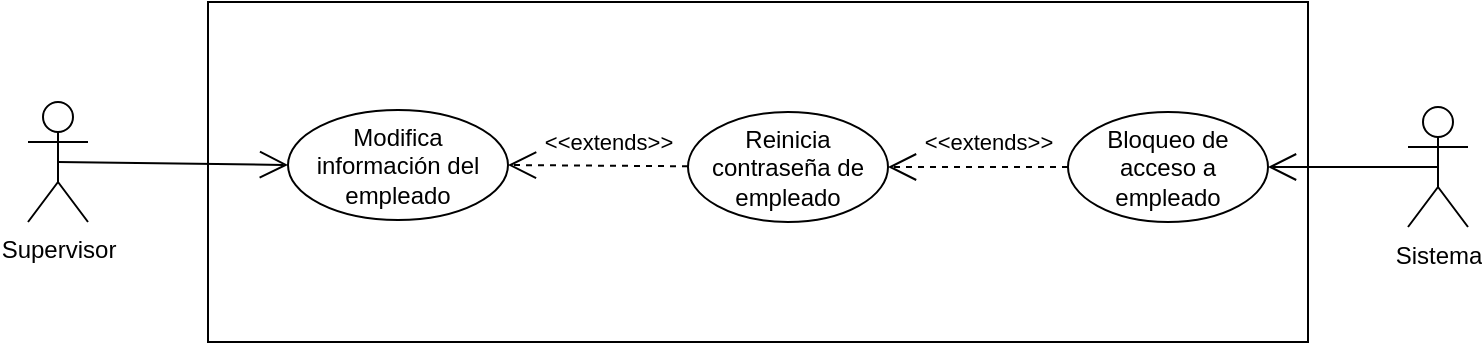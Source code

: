 <mxfile version="25.0.3">
  <diagram name="Página-1" id="LGRP8BfWBM2uZs7Yqd3Y">
    <mxGraphModel dx="875" dy="435" grid="1" gridSize="10" guides="1" tooltips="1" connect="1" arrows="1" fold="1" page="1" pageScale="1" pageWidth="827" pageHeight="1169" math="0" shadow="0">
      <root>
        <mxCell id="0" />
        <mxCell id="1" parent="0" />
        <mxCell id="5ZGSNatJ9MMfOzqPutfi-1" value="Supervisor" style="shape=umlActor;verticalLabelPosition=bottom;verticalAlign=top;html=1;" parent="1" vertex="1">
          <mxGeometry x="50" y="150" width="30" height="60" as="geometry" />
        </mxCell>
        <mxCell id="5ZGSNatJ9MMfOzqPutfi-3" value="" style="html=1;whiteSpace=wrap;" parent="1" vertex="1">
          <mxGeometry x="140" y="100" width="550" height="170" as="geometry" />
        </mxCell>
        <mxCell id="5ZGSNatJ9MMfOzqPutfi-4" value="Modifica información del empleado" style="ellipse;whiteSpace=wrap;html=1;" parent="1" vertex="1">
          <mxGeometry x="180" y="154" width="110" height="55" as="geometry" />
        </mxCell>
        <mxCell id="5ZGSNatJ9MMfOzqPutfi-5" value="" style="endArrow=open;endFill=1;endSize=12;html=1;rounded=0;exitX=0.5;exitY=0.5;exitDx=0;exitDy=0;exitPerimeter=0;entryX=0;entryY=0.5;entryDx=0;entryDy=0;" parent="1" source="5ZGSNatJ9MMfOzqPutfi-1" target="5ZGSNatJ9MMfOzqPutfi-4" edge="1">
          <mxGeometry width="160" relative="1" as="geometry">
            <mxPoint x="270" y="280" as="sourcePoint" />
            <mxPoint x="430" y="280" as="targetPoint" />
          </mxGeometry>
        </mxCell>
        <mxCell id="5ZGSNatJ9MMfOzqPutfi-6" value="Reinicia contraseña de empleado" style="ellipse;whiteSpace=wrap;html=1;" parent="1" vertex="1">
          <mxGeometry x="380" y="155" width="100" height="55" as="geometry" />
        </mxCell>
        <mxCell id="5ZGSNatJ9MMfOzqPutfi-7" value="&amp;lt;&amp;lt;extends&amp;gt;&amp;gt;" style="endArrow=open;endSize=12;dashed=1;html=1;rounded=0;startArrow=none;startFill=0;entryX=1;entryY=0.5;entryDx=0;entryDy=0;" parent="1" source="5ZGSNatJ9MMfOzqPutfi-6" target="5ZGSNatJ9MMfOzqPutfi-4" edge="1">
          <mxGeometry x="-0.109" y="-12" width="160" relative="1" as="geometry">
            <mxPoint x="270" y="280" as="sourcePoint" />
            <mxPoint x="430" y="280" as="targetPoint" />
            <mxPoint as="offset" />
          </mxGeometry>
        </mxCell>
        <mxCell id="_UyCUyvbNnEZTsGDEi6F-1" value="Bloqueo de acceso a empleado" style="ellipse;whiteSpace=wrap;html=1;" vertex="1" parent="1">
          <mxGeometry x="570" y="155" width="100" height="55" as="geometry" />
        </mxCell>
        <mxCell id="_UyCUyvbNnEZTsGDEi6F-2" value="&amp;lt;&amp;lt;extends&amp;gt;&amp;gt;" style="endArrow=open;endSize=12;dashed=1;html=1;rounded=0;startArrow=none;startFill=0;" edge="1" parent="1" source="_UyCUyvbNnEZTsGDEi6F-1" target="5ZGSNatJ9MMfOzqPutfi-6">
          <mxGeometry x="-0.111" y="-12" width="160" relative="1" as="geometry">
            <mxPoint x="450" y="279" as="sourcePoint" />
            <mxPoint x="470" y="181" as="targetPoint" />
            <mxPoint y="-1" as="offset" />
          </mxGeometry>
        </mxCell>
        <mxCell id="_UyCUyvbNnEZTsGDEi6F-4" style="rounded=0;orthogonalLoop=1;jettySize=auto;html=1;exitX=0.5;exitY=0.5;exitDx=0;exitDy=0;exitPerimeter=0;entryX=1;entryY=0.5;entryDx=0;entryDy=0;endArrow=open;endFill=0;endSize=12;" edge="1" parent="1" source="_UyCUyvbNnEZTsGDEi6F-3" target="_UyCUyvbNnEZTsGDEi6F-1">
          <mxGeometry relative="1" as="geometry" />
        </mxCell>
        <mxCell id="_UyCUyvbNnEZTsGDEi6F-3" value="Sistema" style="shape=umlActor;verticalLabelPosition=bottom;verticalAlign=top;html=1;" vertex="1" parent="1">
          <mxGeometry x="740" y="152.5" width="30" height="60" as="geometry" />
        </mxCell>
      </root>
    </mxGraphModel>
  </diagram>
</mxfile>
